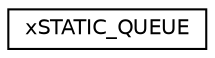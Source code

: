 digraph "Graphical Class Hierarchy"
{
  edge [fontname="Helvetica",fontsize="10",labelfontname="Helvetica",labelfontsize="10"];
  node [fontname="Helvetica",fontsize="10",shape=record];
  rankdir="LR";
  Node1 [label="xSTATIC_QUEUE",height=0.2,width=0.4,color="black", fillcolor="white", style="filled",URL="$d2/dd3/structxSTATIC__QUEUE.html"];
}
